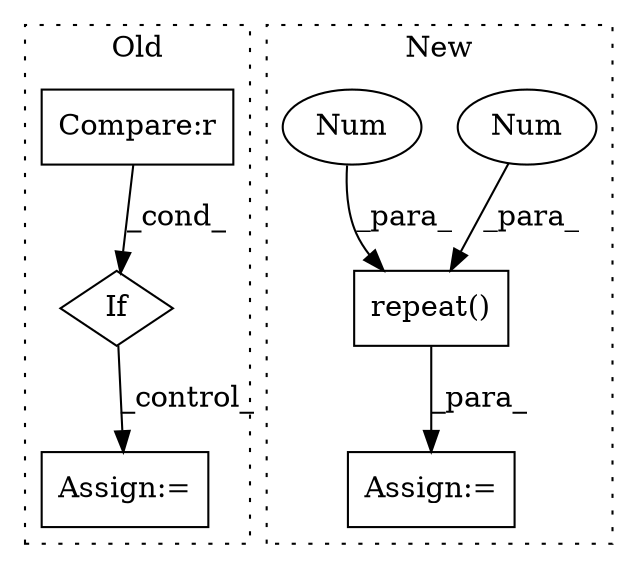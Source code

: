 digraph G {
subgraph cluster0 {
1 [label="If" a="96" s="1024,1076" l="3,5" shape="diamond"];
5 [label="Compare:r" a="40" s="1045" l="31" shape="box"];
6 [label="Assign:=" a="68" s="1184" l="3" shape="box"];
label = "Old";
style="dotted";
}
subgraph cluster1 {
2 [label="repeat()" a="75" s="1643,1693" l="31,1" shape="box"];
3 [label="Num" a="76" s="1674" l="1" shape="ellipse"];
4 [label="Num" a="76" s="1692" l="1" shape="ellipse"];
7 [label="Assign:=" a="68" s="2026" l="3" shape="box"];
label = "New";
style="dotted";
}
1 -> 6 [label="_control_"];
2 -> 7 [label="_para_"];
3 -> 2 [label="_para_"];
4 -> 2 [label="_para_"];
5 -> 1 [label="_cond_"];
}